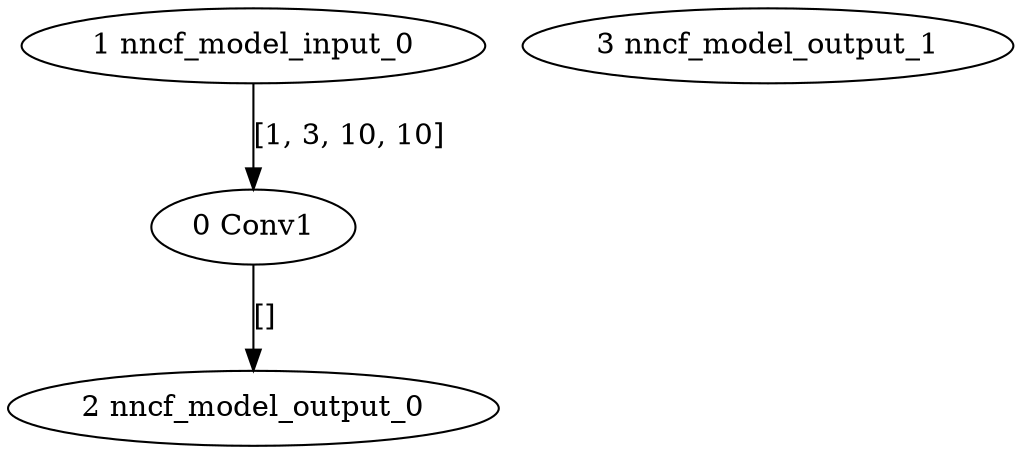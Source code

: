 strict digraph  {
"0 Conv1" [id=0, type=Conv];
"1 nncf_model_input_0" [id=1, type=nncf_model_input];
"2 nncf_model_output_0" [id=2, type=nncf_model_output];
"3 nncf_model_output_1" [id=3, type=nncf_model_output];
"0 Conv1" -> "2 nncf_model_output_0"  [label="[]", style=solid];
"1 nncf_model_input_0" -> "0 Conv1"  [label="[1, 3, 10, 10]", style=solid];
}
